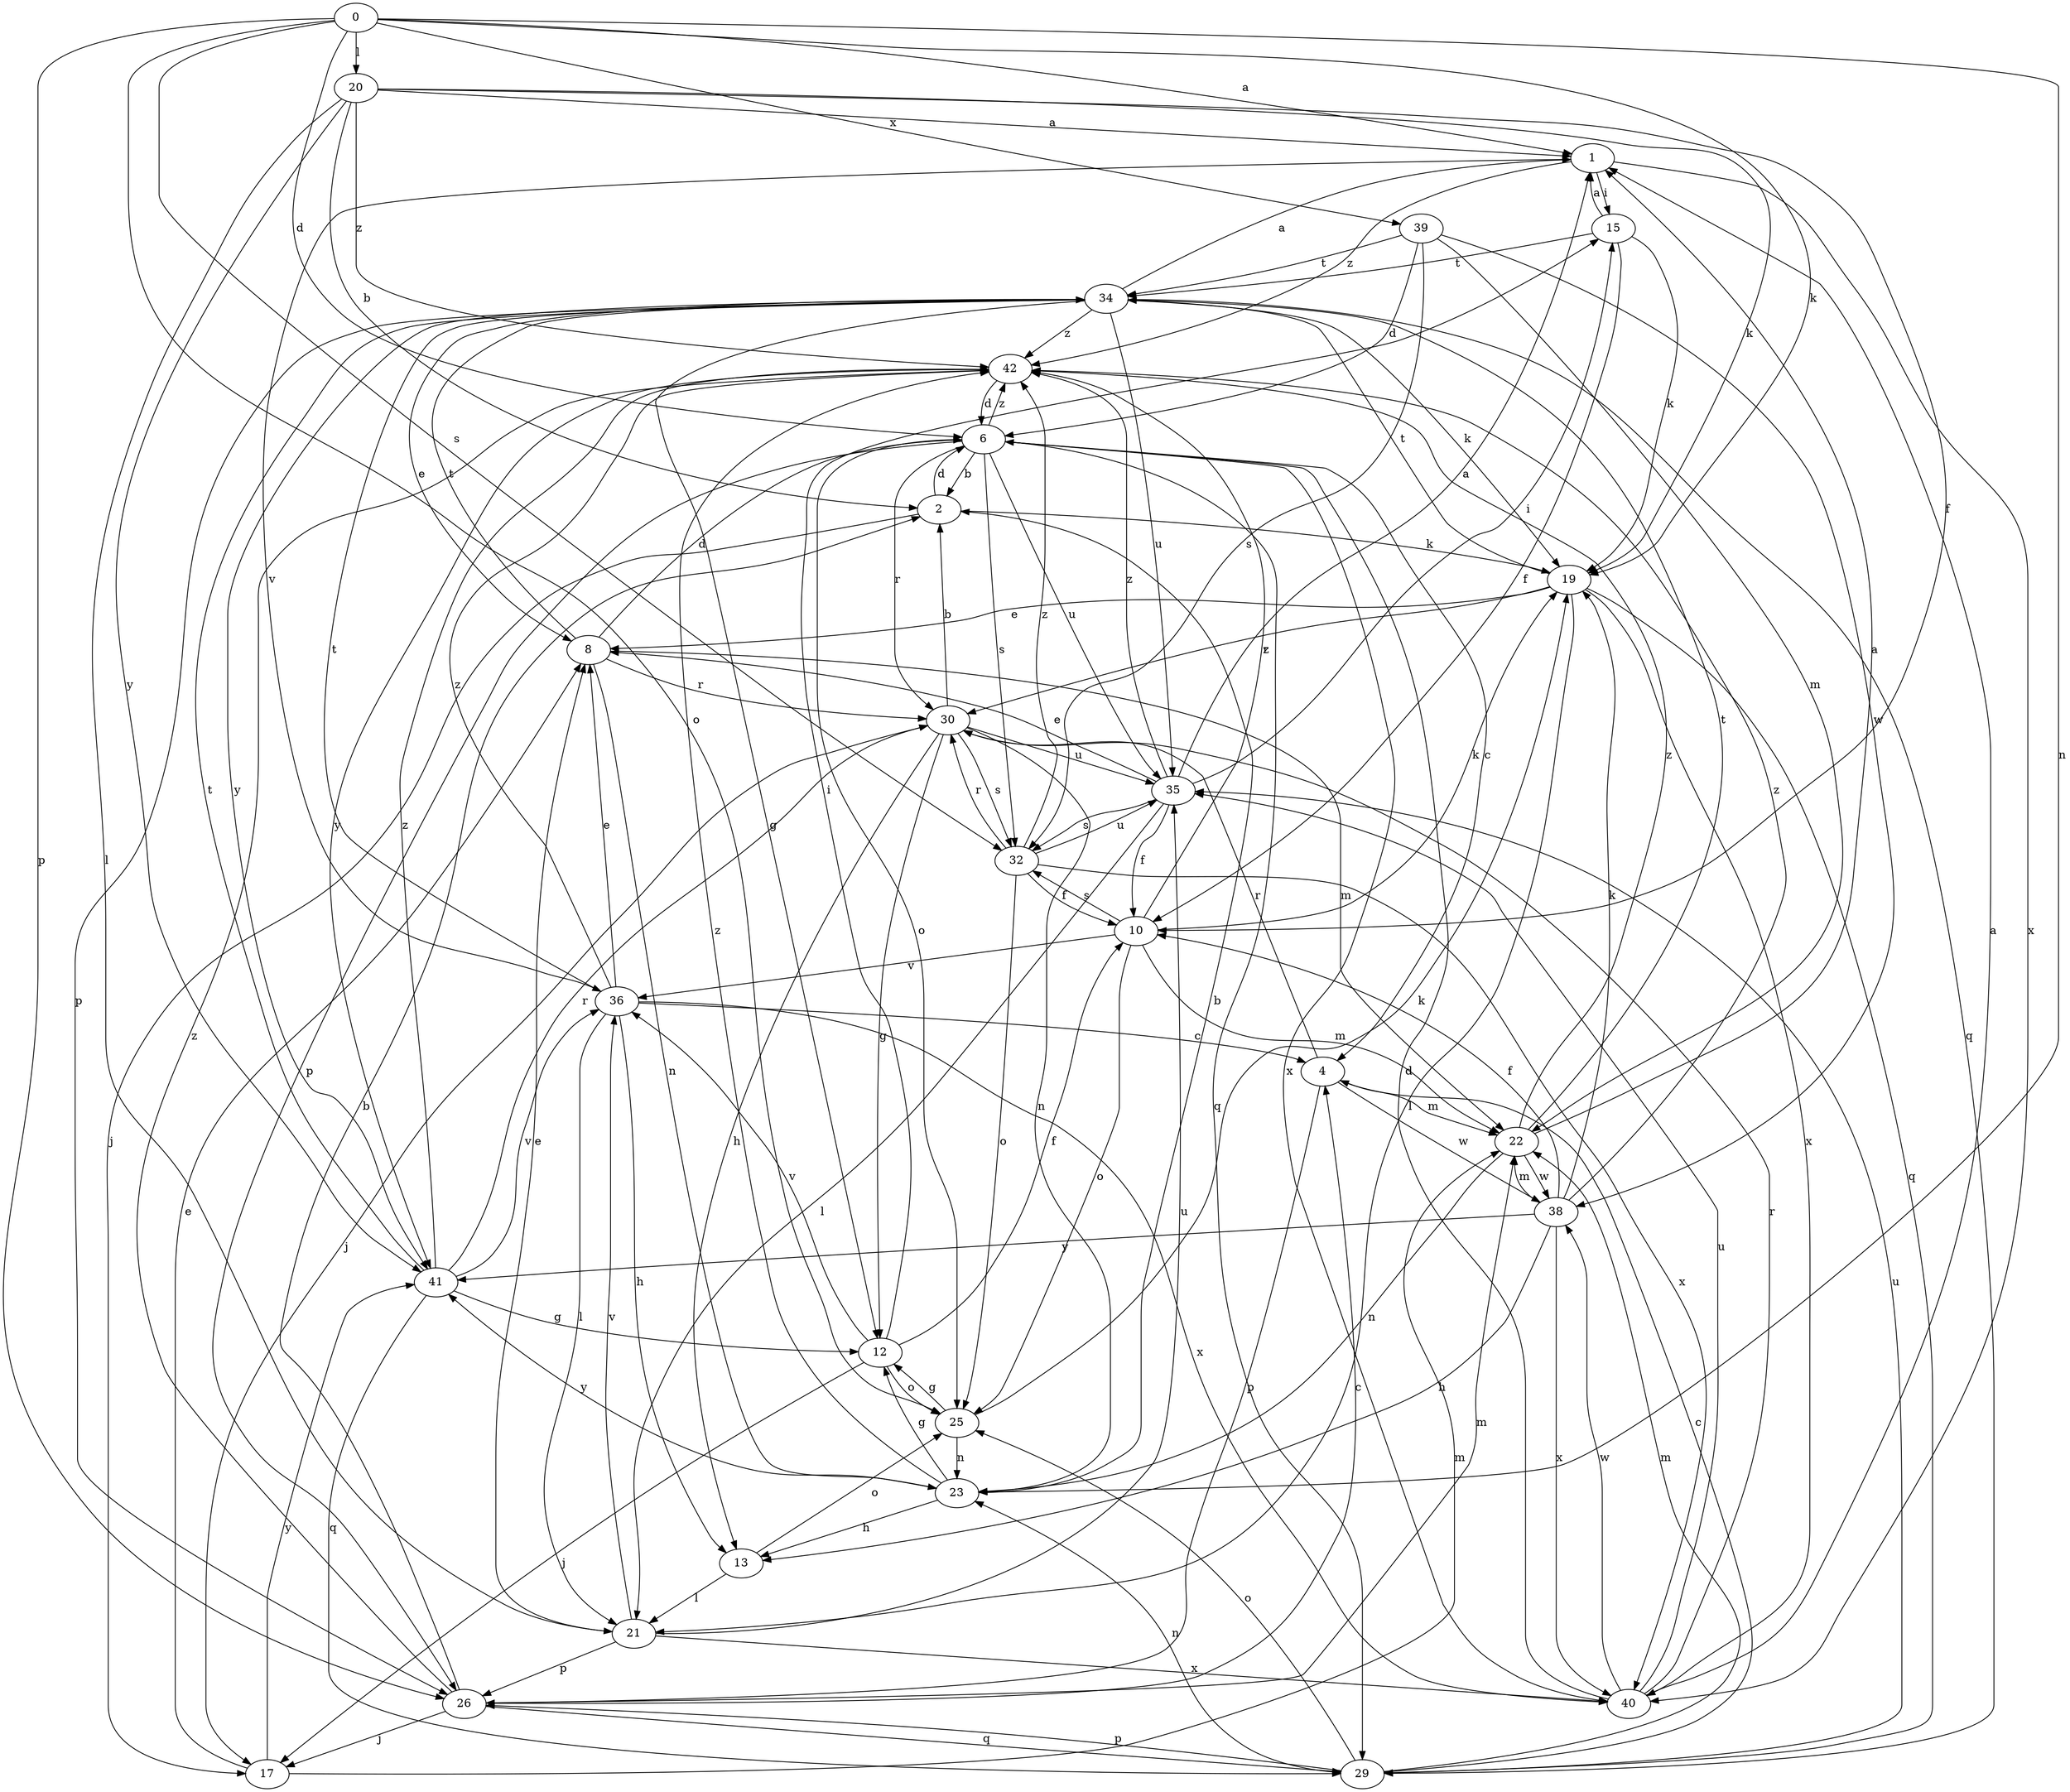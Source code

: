 strict digraph  {
0;
1;
2;
4;
6;
8;
10;
12;
13;
15;
17;
19;
20;
21;
22;
23;
25;
26;
29;
30;
32;
34;
35;
36;
38;
39;
40;
41;
42;
0 -> 1  [label=a];
0 -> 6  [label=d];
0 -> 19  [label=k];
0 -> 20  [label=l];
0 -> 23  [label=n];
0 -> 25  [label=o];
0 -> 26  [label=p];
0 -> 32  [label=s];
0 -> 39  [label=x];
1 -> 15  [label=i];
1 -> 36  [label=v];
1 -> 40  [label=x];
1 -> 42  [label=z];
2 -> 6  [label=d];
2 -> 17  [label=j];
2 -> 19  [label=k];
4 -> 22  [label=m];
4 -> 26  [label=p];
4 -> 30  [label=r];
4 -> 38  [label=w];
6 -> 2  [label=b];
6 -> 4  [label=c];
6 -> 25  [label=o];
6 -> 26  [label=p];
6 -> 29  [label=q];
6 -> 30  [label=r];
6 -> 32  [label=s];
6 -> 35  [label=u];
6 -> 40  [label=x];
6 -> 42  [label=z];
8 -> 6  [label=d];
8 -> 22  [label=m];
8 -> 23  [label=n];
8 -> 30  [label=r];
8 -> 34  [label=t];
10 -> 19  [label=k];
10 -> 22  [label=m];
10 -> 25  [label=o];
10 -> 32  [label=s];
10 -> 36  [label=v];
10 -> 42  [label=z];
12 -> 10  [label=f];
12 -> 15  [label=i];
12 -> 17  [label=j];
12 -> 25  [label=o];
12 -> 36  [label=v];
13 -> 21  [label=l];
13 -> 25  [label=o];
15 -> 1  [label=a];
15 -> 10  [label=f];
15 -> 19  [label=k];
15 -> 34  [label=t];
17 -> 8  [label=e];
17 -> 22  [label=m];
17 -> 41  [label=y];
19 -> 8  [label=e];
19 -> 21  [label=l];
19 -> 29  [label=q];
19 -> 30  [label=r];
19 -> 34  [label=t];
19 -> 40  [label=x];
20 -> 1  [label=a];
20 -> 2  [label=b];
20 -> 10  [label=f];
20 -> 19  [label=k];
20 -> 21  [label=l];
20 -> 41  [label=y];
20 -> 42  [label=z];
21 -> 8  [label=e];
21 -> 26  [label=p];
21 -> 35  [label=u];
21 -> 36  [label=v];
21 -> 40  [label=x];
22 -> 1  [label=a];
22 -> 23  [label=n];
22 -> 34  [label=t];
22 -> 38  [label=w];
22 -> 42  [label=z];
23 -> 2  [label=b];
23 -> 12  [label=g];
23 -> 13  [label=h];
23 -> 41  [label=y];
23 -> 42  [label=z];
25 -> 12  [label=g];
25 -> 19  [label=k];
25 -> 23  [label=n];
26 -> 2  [label=b];
26 -> 4  [label=c];
26 -> 17  [label=j];
26 -> 22  [label=m];
26 -> 29  [label=q];
26 -> 42  [label=z];
29 -> 4  [label=c];
29 -> 22  [label=m];
29 -> 23  [label=n];
29 -> 25  [label=o];
29 -> 26  [label=p];
29 -> 35  [label=u];
30 -> 2  [label=b];
30 -> 12  [label=g];
30 -> 13  [label=h];
30 -> 17  [label=j];
30 -> 23  [label=n];
30 -> 32  [label=s];
30 -> 35  [label=u];
32 -> 10  [label=f];
32 -> 25  [label=o];
32 -> 30  [label=r];
32 -> 35  [label=u];
32 -> 40  [label=x];
32 -> 42  [label=z];
34 -> 1  [label=a];
34 -> 8  [label=e];
34 -> 12  [label=g];
34 -> 19  [label=k];
34 -> 26  [label=p];
34 -> 29  [label=q];
34 -> 35  [label=u];
34 -> 41  [label=y];
34 -> 42  [label=z];
35 -> 1  [label=a];
35 -> 8  [label=e];
35 -> 10  [label=f];
35 -> 15  [label=i];
35 -> 21  [label=l];
35 -> 32  [label=s];
35 -> 42  [label=z];
36 -> 4  [label=c];
36 -> 8  [label=e];
36 -> 13  [label=h];
36 -> 21  [label=l];
36 -> 34  [label=t];
36 -> 40  [label=x];
36 -> 42  [label=z];
38 -> 10  [label=f];
38 -> 13  [label=h];
38 -> 19  [label=k];
38 -> 22  [label=m];
38 -> 40  [label=x];
38 -> 41  [label=y];
38 -> 42  [label=z];
39 -> 6  [label=d];
39 -> 22  [label=m];
39 -> 32  [label=s];
39 -> 34  [label=t];
39 -> 38  [label=w];
40 -> 1  [label=a];
40 -> 6  [label=d];
40 -> 30  [label=r];
40 -> 35  [label=u];
40 -> 38  [label=w];
41 -> 12  [label=g];
41 -> 29  [label=q];
41 -> 30  [label=r];
41 -> 34  [label=t];
41 -> 36  [label=v];
41 -> 42  [label=z];
42 -> 6  [label=d];
42 -> 41  [label=y];
}
